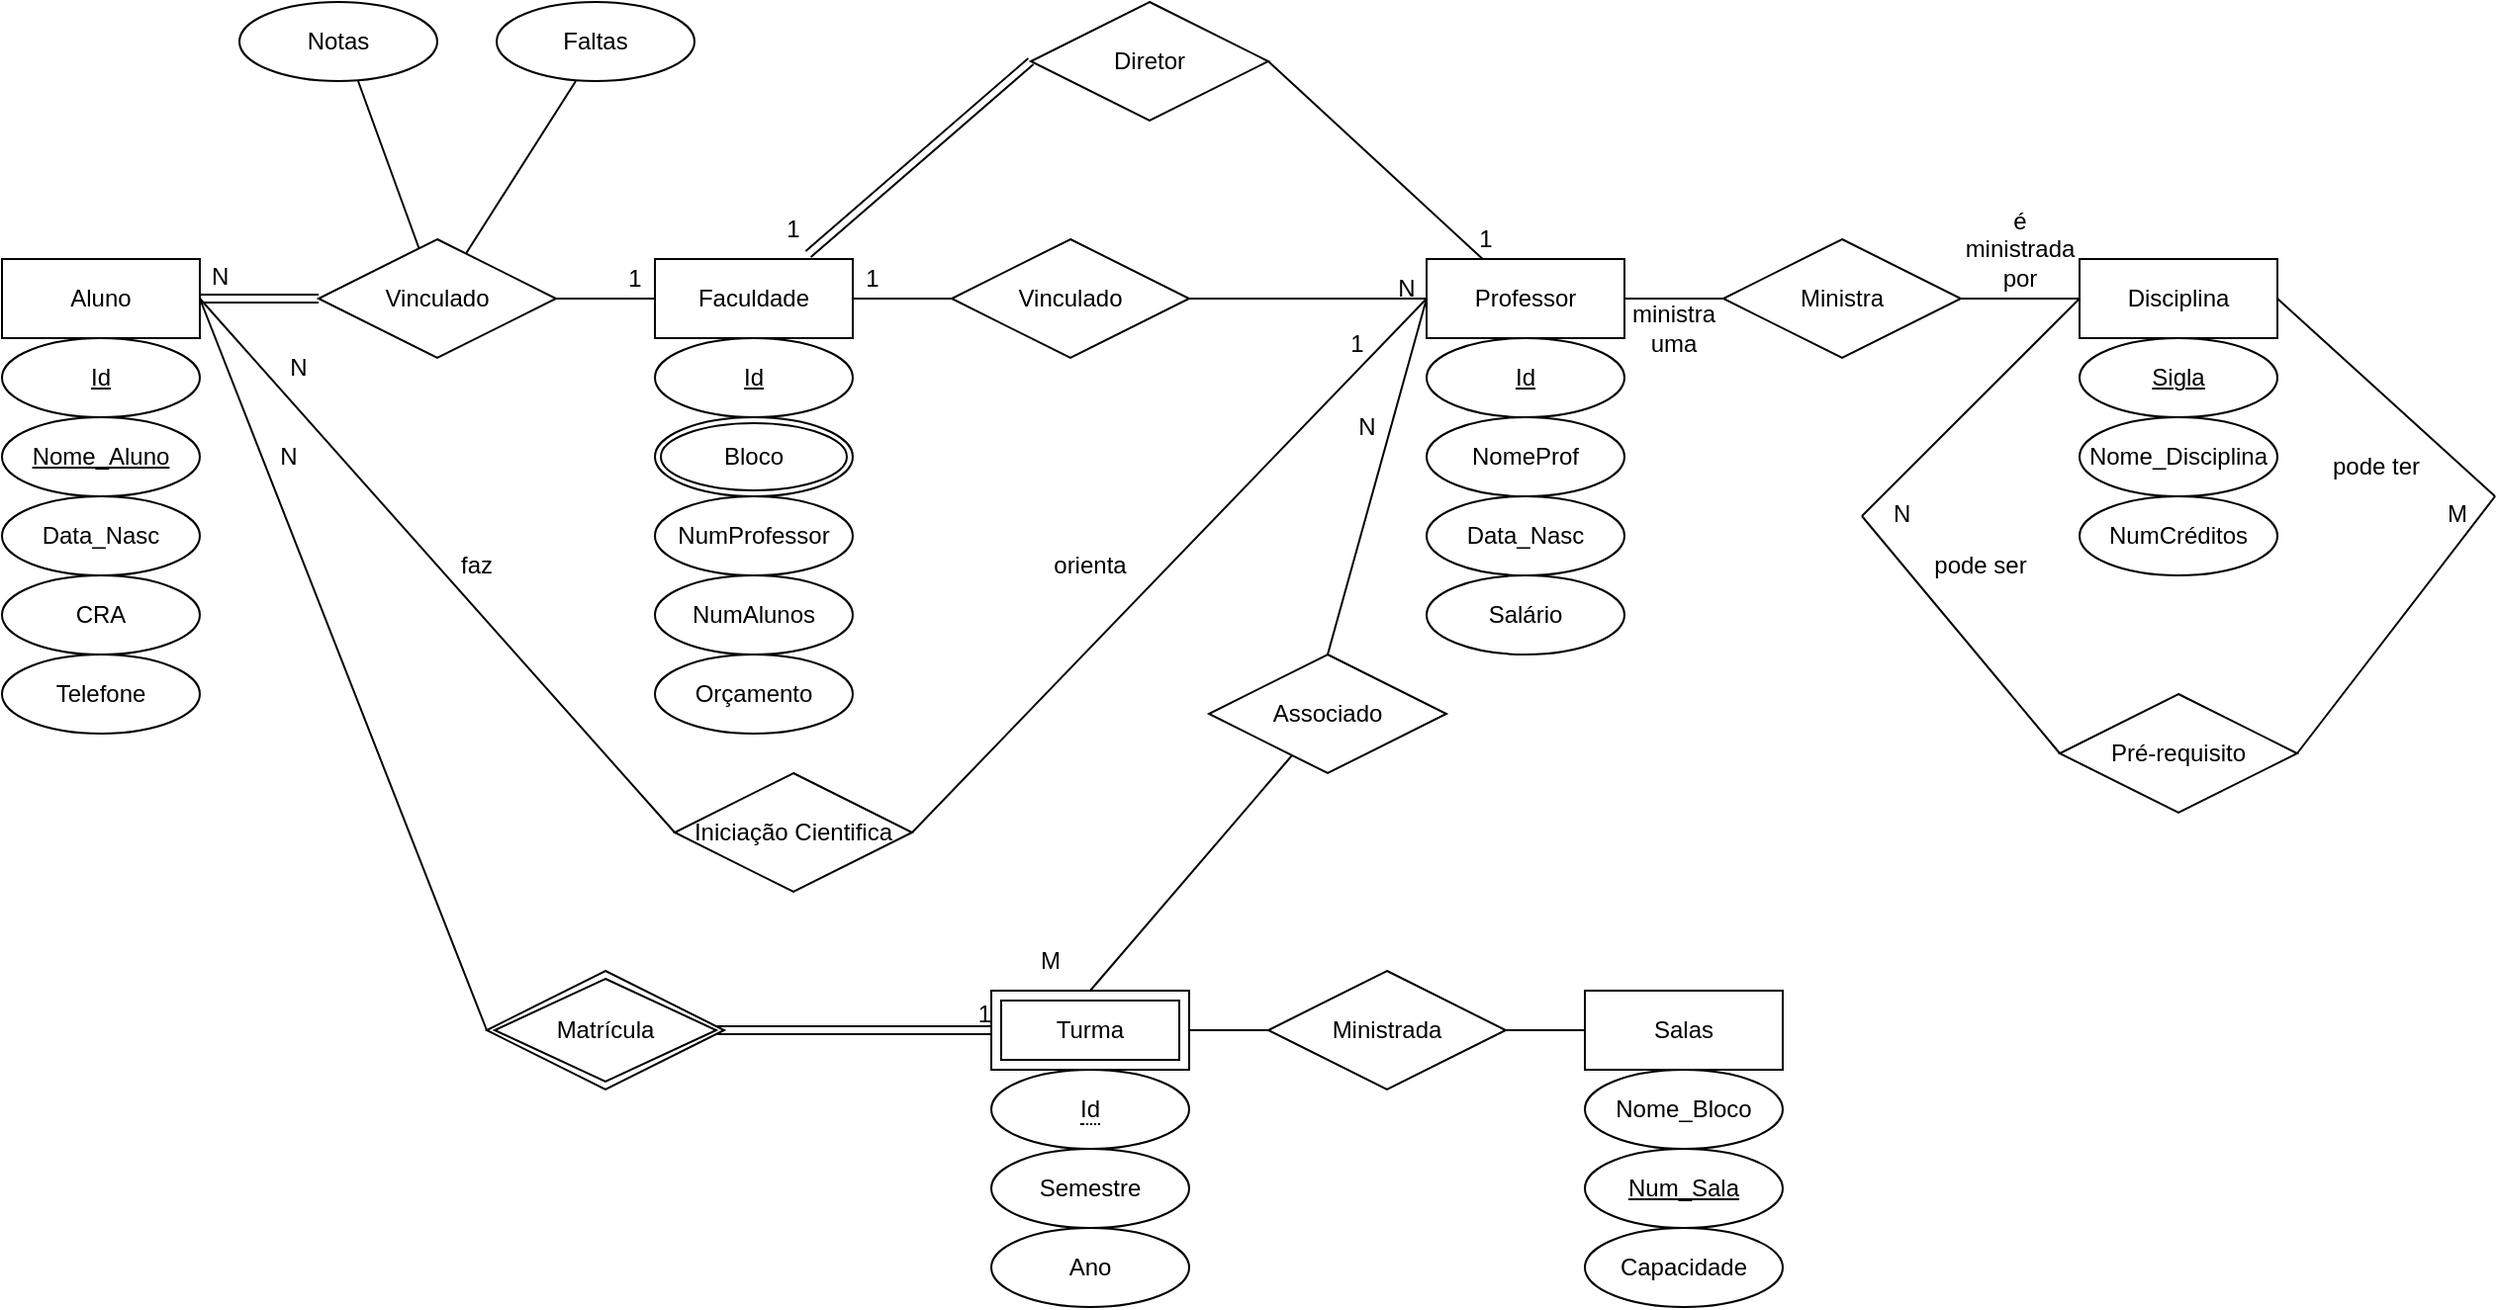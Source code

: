 <mxfile version="20.4.0" type="device"><diagram id="MIUNTwZSkMIAK9X7fX_V" name="Página-1"><mxGraphModel dx="1038" dy="547" grid="1" gridSize="10" guides="1" tooltips="1" connect="1" arrows="1" fold="1" page="1" pageScale="1" pageWidth="3300" pageHeight="4681" math="0" shadow="0"><root><mxCell id="0"/><mxCell id="1" parent="0"/><mxCell id="zll-6fPNB6wcfI_jJNpI-1" value="Aluno" style="whiteSpace=wrap;html=1;align=center;" parent="1" vertex="1"><mxGeometry x="230" y="220" width="100" height="40" as="geometry"/></mxCell><mxCell id="zll-6fPNB6wcfI_jJNpI-3" value="Faculdade" style="whiteSpace=wrap;html=1;align=center;" parent="1" vertex="1"><mxGeometry x="560" y="220" width="100" height="40" as="geometry"/></mxCell><mxCell id="8yKHznpj2E52-uhXAR6Z-12" style="edgeStyle=none;rounded=0;orthogonalLoop=1;jettySize=auto;html=1;entryX=1;entryY=0.5;entryDx=0;entryDy=0;endArrow=none;endFill=0;" parent="1" source="zll-6fPNB6wcfI_jJNpI-5" target="8yKHznpj2E52-uhXAR6Z-1" edge="1"><mxGeometry relative="1" as="geometry"/></mxCell><mxCell id="zll-6fPNB6wcfI_jJNpI-5" value="Professor" style="whiteSpace=wrap;html=1;align=center;" parent="1" vertex="1"><mxGeometry x="950" y="220" width="100" height="40" as="geometry"/></mxCell><mxCell id="sb5sZ3gDEQJTmpxziWgm-37" style="edgeStyle=none;rounded=0;orthogonalLoop=1;jettySize=auto;html=1;entryX=0.6;entryY=1;entryDx=0;entryDy=0;entryPerimeter=0;endArrow=none;endFill=0;" edge="1" parent="1" source="zll-6fPNB6wcfI_jJNpI-6" target="sb5sZ3gDEQJTmpxziWgm-35"><mxGeometry relative="1" as="geometry"/></mxCell><mxCell id="sb5sZ3gDEQJTmpxziWgm-38" style="edgeStyle=none;rounded=0;orthogonalLoop=1;jettySize=auto;html=1;endArrow=none;endFill=0;entryX=0.4;entryY=1;entryDx=0;entryDy=0;entryPerimeter=0;" edge="1" parent="1" source="zll-6fPNB6wcfI_jJNpI-6" target="sb5sZ3gDEQJTmpxziWgm-36"><mxGeometry relative="1" as="geometry"><mxPoint x="500" y="140" as="targetPoint"/></mxGeometry></mxCell><mxCell id="zll-6fPNB6wcfI_jJNpI-6" value="Vinculado" style="shape=rhombus;perimeter=rhombusPerimeter;whiteSpace=wrap;html=1;align=center;" parent="1" vertex="1"><mxGeometry x="390" y="210" width="120" height="60" as="geometry"/></mxCell><mxCell id="zll-6fPNB6wcfI_jJNpI-7" value="Vinculado" style="shape=rhombus;perimeter=rhombusPerimeter;whiteSpace=wrap;html=1;align=center;" parent="1" vertex="1"><mxGeometry x="710" y="210" width="120" height="60" as="geometry"/></mxCell><mxCell id="zll-6fPNB6wcfI_jJNpI-8" value="Ministra" style="shape=rhombus;perimeter=rhombusPerimeter;whiteSpace=wrap;html=1;align=center;" parent="1" vertex="1"><mxGeometry x="1100" y="210" width="120" height="60" as="geometry"/></mxCell><mxCell id="sb5sZ3gDEQJTmpxziWgm-7" style="edgeStyle=none;rounded=0;orthogonalLoop=1;jettySize=auto;html=1;endArrow=none;endFill=0;exitX=1;exitY=0.5;exitDx=0;exitDy=0;" edge="1" parent="1" source="zll-6fPNB6wcfI_jJNpI-9"><mxGeometry relative="1" as="geometry"><mxPoint x="1490" y="340" as="targetPoint"/></mxGeometry></mxCell><mxCell id="zll-6fPNB6wcfI_jJNpI-9" value="Disciplina" style="whiteSpace=wrap;html=1;align=center;" parent="1" vertex="1"><mxGeometry x="1280" y="220" width="100" height="40" as="geometry"/></mxCell><mxCell id="zll-6fPNB6wcfI_jJNpI-10" value="Id" style="ellipse;whiteSpace=wrap;html=1;align=center;fontStyle=4;" parent="1" vertex="1"><mxGeometry x="230" y="260" width="100" height="40" as="geometry"/></mxCell><mxCell id="zll-6fPNB6wcfI_jJNpI-11" value="Nome_Aluno" style="ellipse;whiteSpace=wrap;html=1;align=center;fontStyle=4;" parent="1" vertex="1"><mxGeometry x="230" y="300" width="100" height="40" as="geometry"/></mxCell><mxCell id="zll-6fPNB6wcfI_jJNpI-14" value="Data_Nasc" style="ellipse;whiteSpace=wrap;html=1;align=center;" parent="1" vertex="1"><mxGeometry x="230" y="340" width="100" height="40" as="geometry"/></mxCell><mxCell id="zll-6fPNB6wcfI_jJNpI-15" value="CRA" style="ellipse;whiteSpace=wrap;html=1;align=center;" parent="1" vertex="1"><mxGeometry x="230" y="380" width="100" height="40" as="geometry"/></mxCell><mxCell id="zll-6fPNB6wcfI_jJNpI-16" value="Telefone" style="ellipse;whiteSpace=wrap;html=1;align=center;" parent="1" vertex="1"><mxGeometry x="230" y="420" width="100" height="40" as="geometry"/></mxCell><mxCell id="zll-6fPNB6wcfI_jJNpI-19" value="" style="line;strokeWidth=1;rotatable=0;dashed=0;labelPosition=right;align=left;verticalAlign=middle;spacingTop=0;spacingLeft=6;points=[];portConstraint=eastwest;" parent="1" vertex="1"><mxGeometry x="510" y="235" width="50" height="10" as="geometry"/></mxCell><mxCell id="zll-6fPNB6wcfI_jJNpI-20" value="Id" style="ellipse;whiteSpace=wrap;html=1;align=center;fontStyle=4;" parent="1" vertex="1"><mxGeometry x="560" y="260" width="100" height="40" as="geometry"/></mxCell><mxCell id="zll-6fPNB6wcfI_jJNpI-22" value="Bloco" style="ellipse;shape=doubleEllipse;margin=3;whiteSpace=wrap;html=1;align=center;" parent="1" vertex="1"><mxGeometry x="560" y="300" width="100" height="40" as="geometry"/></mxCell><mxCell id="zll-6fPNB6wcfI_jJNpI-23" value="NumProfessor" style="ellipse;whiteSpace=wrap;html=1;align=center;" parent="1" vertex="1"><mxGeometry x="560" y="340" width="100" height="40" as="geometry"/></mxCell><mxCell id="zll-6fPNB6wcfI_jJNpI-24" value="NumAlunos" style="ellipse;whiteSpace=wrap;html=1;align=center;" parent="1" vertex="1"><mxGeometry x="560" y="380" width="100" height="40" as="geometry"/></mxCell><mxCell id="zll-6fPNB6wcfI_jJNpI-25" value="Orçamento" style="ellipse;whiteSpace=wrap;html=1;align=center;" parent="1" vertex="1"><mxGeometry x="560" y="420" width="100" height="40" as="geometry"/></mxCell><mxCell id="zll-6fPNB6wcfI_jJNpI-26" value="" style="line;strokeWidth=1;rotatable=0;dashed=0;labelPosition=right;align=left;verticalAlign=middle;spacingTop=0;spacingLeft=6;points=[];portConstraint=eastwest;" parent="1" vertex="1"><mxGeometry x="660" y="235" width="50" height="10" as="geometry"/></mxCell><mxCell id="zll-6fPNB6wcfI_jJNpI-27" value="" style="line;strokeWidth=1;rotatable=0;dashed=0;labelPosition=right;align=left;verticalAlign=middle;spacingTop=0;spacingLeft=6;points=[];portConstraint=eastwest;" parent="1" vertex="1"><mxGeometry x="830" y="235" width="120" height="10" as="geometry"/></mxCell><mxCell id="zll-6fPNB6wcfI_jJNpI-28" value="Id" style="ellipse;whiteSpace=wrap;html=1;align=center;fontStyle=4;" parent="1" vertex="1"><mxGeometry x="950" y="260" width="100" height="40" as="geometry"/></mxCell><mxCell id="zll-6fPNB6wcfI_jJNpI-30" value="Data_Nasc" style="ellipse;whiteSpace=wrap;html=1;align=center;" parent="1" vertex="1"><mxGeometry x="950" y="340" width="100" height="40" as="geometry"/></mxCell><mxCell id="zll-6fPNB6wcfI_jJNpI-32" value="Salário" style="ellipse;whiteSpace=wrap;html=1;align=center;" parent="1" vertex="1"><mxGeometry x="950" y="380" width="100" height="40" as="geometry"/></mxCell><mxCell id="zll-6fPNB6wcfI_jJNpI-33" value="" style="line;strokeWidth=1;rotatable=0;dashed=0;labelPosition=right;align=left;verticalAlign=middle;spacingTop=0;spacingLeft=6;points=[];portConstraint=eastwest;" parent="1" vertex="1"><mxGeometry x="1050" y="235" width="50" height="10" as="geometry"/></mxCell><mxCell id="zll-6fPNB6wcfI_jJNpI-34" value="" style="line;strokeWidth=1;rotatable=0;dashed=0;labelPosition=right;align=left;verticalAlign=middle;spacingTop=0;spacingLeft=6;points=[];portConstraint=eastwest;" parent="1" vertex="1"><mxGeometry x="1220" y="235" width="60" height="10" as="geometry"/></mxCell><mxCell id="zll-6fPNB6wcfI_jJNpI-36" value="1" style="text;html=1;strokeColor=none;fillColor=none;align=center;verticalAlign=middle;whiteSpace=wrap;rounded=0;" parent="1" vertex="1"><mxGeometry x="520" y="220" width="60" height="20" as="geometry"/></mxCell><mxCell id="zll-6fPNB6wcfI_jJNpI-37" value="1" style="text;html=1;strokeColor=none;fillColor=none;align=center;verticalAlign=middle;whiteSpace=wrap;rounded=0;" parent="1" vertex="1"><mxGeometry x="640" y="220" width="60" height="20" as="geometry"/></mxCell><mxCell id="zll-6fPNB6wcfI_jJNpI-38" value="N" style="text;html=1;strokeColor=none;fillColor=none;align=center;verticalAlign=middle;whiteSpace=wrap;rounded=0;" parent="1" vertex="1"><mxGeometry x="910" y="220" width="60" height="30" as="geometry"/></mxCell><mxCell id="zll-6fPNB6wcfI_jJNpI-39" value="ministra uma" style="text;html=1;strokeColor=none;fillColor=none;align=center;verticalAlign=middle;whiteSpace=wrap;rounded=0;" parent="1" vertex="1"><mxGeometry x="1045" y="240" width="60" height="30" as="geometry"/></mxCell><mxCell id="zll-6fPNB6wcfI_jJNpI-40" value="é ministrada por" style="text;html=1;strokeColor=none;fillColor=none;align=center;verticalAlign=middle;whiteSpace=wrap;rounded=0;" parent="1" vertex="1"><mxGeometry x="1220" y="200" width="60" height="30" as="geometry"/></mxCell><mxCell id="zll-6fPNB6wcfI_jJNpI-41" value="Sigla" style="ellipse;whiteSpace=wrap;html=1;align=center;fontStyle=4;" parent="1" vertex="1"><mxGeometry x="1280" y="260" width="100" height="40" as="geometry"/></mxCell><mxCell id="zll-6fPNB6wcfI_jJNpI-42" value="Nome_Disciplina" style="ellipse;whiteSpace=wrap;html=1;align=center;" parent="1" vertex="1"><mxGeometry x="1280" y="300" width="100" height="40" as="geometry"/></mxCell><mxCell id="zll-6fPNB6wcfI_jJNpI-43" value="NumCréditos" style="ellipse;whiteSpace=wrap;html=1;align=center;" parent="1" vertex="1"><mxGeometry x="1280" y="340" width="100" height="40" as="geometry"/></mxCell><mxCell id="zll-6fPNB6wcfI_jJNpI-46" value="Salas" style="whiteSpace=wrap;html=1;align=center;" parent="1" vertex="1"><mxGeometry x="1030" y="590" width="100" height="40" as="geometry"/></mxCell><mxCell id="zll-6fPNB6wcfI_jJNpI-48" value="Semestre" style="ellipse;whiteSpace=wrap;html=1;align=center;" parent="1" vertex="1"><mxGeometry x="730" y="670" width="100" height="40" as="geometry"/></mxCell><mxCell id="zll-6fPNB6wcfI_jJNpI-49" value="Ano" style="ellipse;whiteSpace=wrap;html=1;align=center;" parent="1" vertex="1"><mxGeometry x="730" y="710" width="100" height="40" as="geometry"/></mxCell><mxCell id="zll-6fPNB6wcfI_jJNpI-58" style="rounded=0;orthogonalLoop=1;jettySize=auto;html=1;exitX=0;exitY=0.5;exitDx=0;exitDy=0;endArrow=none;endFill=0;" parent="1" edge="1"><mxGeometry relative="1" as="geometry"><mxPoint x="475" y="610" as="sourcePoint"/><mxPoint x="330" y="240" as="targetPoint"/></mxGeometry></mxCell><mxCell id="zll-6fPNB6wcfI_jJNpI-62" style="edgeStyle=none;rounded=0;orthogonalLoop=1;jettySize=auto;html=1;endArrow=none;endFill=0;exitX=0.5;exitY=0;exitDx=0;exitDy=0;" parent="1" source="zll-6fPNB6wcfI_jJNpI-61" edge="1"><mxGeometry relative="1" as="geometry"><mxPoint x="950" y="240" as="targetPoint"/></mxGeometry></mxCell><mxCell id="zll-6fPNB6wcfI_jJNpI-63" style="edgeStyle=none;rounded=0;orthogonalLoop=1;jettySize=auto;html=1;endArrow=none;endFill=0;" parent="1" source="zll-6fPNB6wcfI_jJNpI-61" edge="1"><mxGeometry relative="1" as="geometry"><mxPoint x="780" y="590" as="targetPoint"/></mxGeometry></mxCell><mxCell id="zll-6fPNB6wcfI_jJNpI-61" value="Associado" style="shape=rhombus;perimeter=rhombusPerimeter;whiteSpace=wrap;html=1;align=center;" parent="1" vertex="1"><mxGeometry x="840" y="420" width="120" height="60" as="geometry"/></mxCell><mxCell id="zll-6fPNB6wcfI_jJNpI-64" value="Nome_Bloco" style="ellipse;whiteSpace=wrap;html=1;align=center;" parent="1" vertex="1"><mxGeometry x="1030" y="630" width="100" height="40" as="geometry"/></mxCell><mxCell id="zll-6fPNB6wcfI_jJNpI-65" value="Num_Sala" style="ellipse;whiteSpace=wrap;html=1;align=center;fontStyle=4;" parent="1" vertex="1"><mxGeometry x="1030" y="670" width="100" height="40" as="geometry"/></mxCell><mxCell id="zll-6fPNB6wcfI_jJNpI-66" value="Capacidade" style="ellipse;whiteSpace=wrap;html=1;align=center;" parent="1" vertex="1"><mxGeometry x="1030" y="710" width="100" height="40" as="geometry"/></mxCell><mxCell id="zll-6fPNB6wcfI_jJNpI-69" value="&lt;span style=&quot;border-bottom: 1px dotted&quot;&gt;Id&lt;/span&gt;" style="ellipse;whiteSpace=wrap;html=1;align=center;" parent="1" vertex="1"><mxGeometry x="730" y="630" width="100" height="40" as="geometry"/></mxCell><mxCell id="sb5sZ3gDEQJTmpxziWgm-10" style="edgeStyle=none;rounded=0;orthogonalLoop=1;jettySize=auto;html=1;entryX=0;entryY=0.5;entryDx=0;entryDy=0;endArrow=none;endFill=0;" edge="1" parent="1" source="zll-6fPNB6wcfI_jJNpI-70" target="sb5sZ3gDEQJTmpxziWgm-9"><mxGeometry relative="1" as="geometry"/></mxCell><mxCell id="zll-6fPNB6wcfI_jJNpI-70" value="Turma" style="shape=ext;margin=3;double=1;whiteSpace=wrap;html=1;align=center;" parent="1" vertex="1"><mxGeometry x="730" y="590" width="100" height="40" as="geometry"/></mxCell><mxCell id="zll-6fPNB6wcfI_jJNpI-71" value="" style="shape=link;html=1;rounded=0;endArrow=none;endFill=0;" parent="1" edge="1"><mxGeometry relative="1" as="geometry"><mxPoint x="590" y="610" as="sourcePoint"/><mxPoint x="730" y="610" as="targetPoint"/></mxGeometry></mxCell><mxCell id="zll-6fPNB6wcfI_jJNpI-72" value="1" style="resizable=0;html=1;align=right;verticalAlign=bottom;" parent="zll-6fPNB6wcfI_jJNpI-71" connectable="0" vertex="1"><mxGeometry x="1" relative="1" as="geometry"/></mxCell><mxCell id="zll-6fPNB6wcfI_jJNpI-73" value="Matrícula" style="shape=rhombus;double=1;perimeter=rhombusPerimeter;whiteSpace=wrap;html=1;align=center;" parent="1" vertex="1"><mxGeometry x="475" y="580" width="120" height="60" as="geometry"/></mxCell><mxCell id="zll-6fPNB6wcfI_jJNpI-75" style="edgeStyle=none;rounded=0;orthogonalLoop=1;jettySize=auto;html=1;exitX=0;exitY=0.5;exitDx=0;exitDy=0;endArrow=none;endFill=0;" parent="1" source="zll-6fPNB6wcfI_jJNpI-74" edge="1"><mxGeometry relative="1" as="geometry"><mxPoint x="330" y="240" as="targetPoint"/></mxGeometry></mxCell><mxCell id="zll-6fPNB6wcfI_jJNpI-76" style="edgeStyle=none;rounded=0;orthogonalLoop=1;jettySize=auto;html=1;endArrow=none;endFill=0;exitX=1;exitY=0.5;exitDx=0;exitDy=0;entryX=0.667;entryY=0.667;entryDx=0;entryDy=0;entryPerimeter=0;" parent="1" source="zll-6fPNB6wcfI_jJNpI-74" edge="1" target="zll-6fPNB6wcfI_jJNpI-38"><mxGeometry relative="1" as="geometry"><mxPoint x="880" y="240" as="targetPoint"/></mxGeometry></mxCell><mxCell id="zll-6fPNB6wcfI_jJNpI-74" value="Iniciação Cientifica" style="shape=rhombus;perimeter=rhombusPerimeter;whiteSpace=wrap;html=1;align=center;" parent="1" vertex="1"><mxGeometry x="570" y="480" width="120" height="60" as="geometry"/></mxCell><mxCell id="zll-6fPNB6wcfI_jJNpI-77" value="faz" style="text;html=1;strokeColor=none;fillColor=none;align=center;verticalAlign=middle;whiteSpace=wrap;rounded=0;" parent="1" vertex="1"><mxGeometry x="440" y="360" width="60" height="30" as="geometry"/></mxCell><mxCell id="zll-6fPNB6wcfI_jJNpI-79" value="orienta" style="text;html=1;strokeColor=none;fillColor=none;align=center;verticalAlign=middle;whiteSpace=wrap;rounded=0;" parent="1" vertex="1"><mxGeometry x="750" y="360" width="60" height="30" as="geometry"/></mxCell><mxCell id="zll-6fPNB6wcfI_jJNpI-81" value="1" style="text;html=1;strokeColor=none;fillColor=none;align=center;verticalAlign=middle;whiteSpace=wrap;rounded=0;" parent="1" vertex="1"><mxGeometry x="900" y="255" width="30" height="15" as="geometry"/></mxCell><mxCell id="zll-6fPNB6wcfI_jJNpI-84" value="N" style="text;html=1;strokeColor=none;fillColor=none;align=center;verticalAlign=middle;whiteSpace=wrap;rounded=0;" parent="1" vertex="1"><mxGeometry x="360" y="260" width="40" height="30" as="geometry"/></mxCell><mxCell id="8yKHznpj2E52-uhXAR6Z-1" value="Diretor" style="shape=rhombus;perimeter=rhombusPerimeter;whiteSpace=wrap;html=1;align=center;" parent="1" vertex="1"><mxGeometry x="750" y="90" width="120" height="60" as="geometry"/></mxCell><mxCell id="8yKHznpj2E52-uhXAR6Z-15" value="1" style="text;html=1;strokeColor=none;fillColor=none;align=center;verticalAlign=middle;whiteSpace=wrap;rounded=0;" parent="1" vertex="1"><mxGeometry x="950" y="200" width="60" height="20" as="geometry"/></mxCell><mxCell id="sb5sZ3gDEQJTmpxziWgm-1" value="1" style="text;html=1;strokeColor=none;fillColor=none;align=center;verticalAlign=middle;whiteSpace=wrap;rounded=0;" vertex="1" parent="1"><mxGeometry x="615" y="192.5" width="30" height="25" as="geometry"/></mxCell><mxCell id="sb5sZ3gDEQJTmpxziWgm-4" style="edgeStyle=none;rounded=0;orthogonalLoop=1;jettySize=auto;html=1;endArrow=none;endFill=0;exitX=0;exitY=0.5;exitDx=0;exitDy=0;" edge="1" parent="1" source="sb5sZ3gDEQJTmpxziWgm-3"><mxGeometry relative="1" as="geometry"><mxPoint x="1170" y="350" as="targetPoint"/></mxGeometry></mxCell><mxCell id="sb5sZ3gDEQJTmpxziWgm-6" style="edgeStyle=none;rounded=0;orthogonalLoop=1;jettySize=auto;html=1;endArrow=none;endFill=0;exitX=1;exitY=0.5;exitDx=0;exitDy=0;" edge="1" parent="1" source="sb5sZ3gDEQJTmpxziWgm-3"><mxGeometry relative="1" as="geometry"><mxPoint x="1490" y="340" as="targetPoint"/></mxGeometry></mxCell><mxCell id="sb5sZ3gDEQJTmpxziWgm-3" value="Pré-requisito" style="shape=rhombus;perimeter=rhombusPerimeter;whiteSpace=wrap;html=1;align=center;" vertex="1" parent="1"><mxGeometry x="1270" y="440" width="120" height="60" as="geometry"/></mxCell><mxCell id="sb5sZ3gDEQJTmpxziWgm-5" value="" style="endArrow=none;html=1;rounded=0;" edge="1" parent="1"><mxGeometry width="50" height="50" relative="1" as="geometry"><mxPoint x="1170" y="350" as="sourcePoint"/><mxPoint x="1280" y="240" as="targetPoint"/></mxGeometry></mxCell><mxCell id="sb5sZ3gDEQJTmpxziWgm-11" style="edgeStyle=none;rounded=0;orthogonalLoop=1;jettySize=auto;html=1;endArrow=none;endFill=0;" edge="1" parent="1" source="sb5sZ3gDEQJTmpxziWgm-9" target="zll-6fPNB6wcfI_jJNpI-46"><mxGeometry relative="1" as="geometry"/></mxCell><mxCell id="sb5sZ3gDEQJTmpxziWgm-9" value="Ministrada" style="shape=rhombus;perimeter=rhombusPerimeter;whiteSpace=wrap;html=1;align=center;" vertex="1" parent="1"><mxGeometry x="870" y="580" width="120" height="60" as="geometry"/></mxCell><mxCell id="sb5sZ3gDEQJTmpxziWgm-12" value="N" style="text;html=1;strokeColor=none;fillColor=none;align=center;verticalAlign=middle;whiteSpace=wrap;rounded=0;" vertex="1" parent="1"><mxGeometry x="910" y="290" width="20" height="30" as="geometry"/></mxCell><mxCell id="sb5sZ3gDEQJTmpxziWgm-17" value="M" style="text;html=1;strokeColor=none;fillColor=none;align=center;verticalAlign=middle;whiteSpace=wrap;rounded=0;" vertex="1" parent="1"><mxGeometry x="730" y="560" width="60" height="30" as="geometry"/></mxCell><mxCell id="sb5sZ3gDEQJTmpxziWgm-21" value="N" style="text;html=1;strokeColor=none;fillColor=none;align=center;verticalAlign=middle;whiteSpace=wrap;rounded=0;" vertex="1" parent="1"><mxGeometry x="360" y="305" width="30" height="30" as="geometry"/></mxCell><mxCell id="sb5sZ3gDEQJTmpxziWgm-22" value="" style="shape=link;html=1;rounded=0;endArrow=none;endFill=0;entryX=0;entryY=0.5;entryDx=0;entryDy=0;exitX=0.75;exitY=1;exitDx=0;exitDy=0;" edge="1" parent="1" source="sb5sZ3gDEQJTmpxziWgm-1" target="8yKHznpj2E52-uhXAR6Z-1"><mxGeometry relative="1" as="geometry"><mxPoint x="595" y="190" as="sourcePoint"/><mxPoint x="755" y="190" as="targetPoint"/></mxGeometry></mxCell><mxCell id="sb5sZ3gDEQJTmpxziWgm-25" value="M" style="text;strokeColor=none;fillColor=none;spacingLeft=4;spacingRight=4;overflow=hidden;rotatable=0;points=[[0,0.5],[1,0.5]];portConstraint=eastwest;fontSize=12;" vertex="1" parent="1"><mxGeometry x="1460" y="335" width="20" height="15" as="geometry"/></mxCell><mxCell id="sb5sZ3gDEQJTmpxziWgm-26" value="N" style="text;strokeColor=none;fillColor=none;spacingLeft=4;spacingRight=4;overflow=hidden;rotatable=0;points=[[0,0.5],[1,0.5]];portConstraint=eastwest;fontSize=12;" vertex="1" parent="1"><mxGeometry x="1180" y="335" width="30" height="30" as="geometry"/></mxCell><mxCell id="sb5sZ3gDEQJTmpxziWgm-27" value="pode ser" style="text;html=1;strokeColor=none;fillColor=none;align=center;verticalAlign=middle;whiteSpace=wrap;rounded=0;" vertex="1" parent="1"><mxGeometry x="1200" y="360" width="60" height="30" as="geometry"/></mxCell><mxCell id="sb5sZ3gDEQJTmpxziWgm-28" value="pode ter" style="text;html=1;strokeColor=none;fillColor=none;align=center;verticalAlign=middle;whiteSpace=wrap;rounded=0;" vertex="1" parent="1"><mxGeometry x="1400" y="310" width="60" height="30" as="geometry"/></mxCell><mxCell id="sb5sZ3gDEQJTmpxziWgm-29" value="NomeProf" style="ellipse;whiteSpace=wrap;html=1;align=center;" vertex="1" parent="1"><mxGeometry x="950" y="300" width="100" height="40" as="geometry"/></mxCell><mxCell id="sb5sZ3gDEQJTmpxziWgm-30" value="" style="shape=link;html=1;rounded=0;endArrow=none;endFill=0;entryX=0;entryY=0.5;entryDx=0;entryDy=0;" edge="1" parent="1" target="zll-6fPNB6wcfI_jJNpI-6"><mxGeometry relative="1" as="geometry"><mxPoint x="330" y="240" as="sourcePoint"/><mxPoint x="490" y="240" as="targetPoint"/></mxGeometry></mxCell><mxCell id="sb5sZ3gDEQJTmpxziWgm-33" value="N" style="text;strokeColor=none;fillColor=none;spacingLeft=4;spacingRight=4;overflow=hidden;rotatable=0;points=[[0,0.5],[1,0.5]];portConstraint=eastwest;fontSize=12;" vertex="1" parent="1"><mxGeometry x="330" y="215" width="40" height="20" as="geometry"/></mxCell><mxCell id="sb5sZ3gDEQJTmpxziWgm-35" value="Notas" style="ellipse;whiteSpace=wrap;html=1;align=center;" vertex="1" parent="1"><mxGeometry x="350" y="90" width="100" height="40" as="geometry"/></mxCell><mxCell id="sb5sZ3gDEQJTmpxziWgm-36" value="Faltas" style="ellipse;whiteSpace=wrap;html=1;align=center;" vertex="1" parent="1"><mxGeometry x="480" y="90" width="100" height="40" as="geometry"/></mxCell></root></mxGraphModel></diagram></mxfile>
